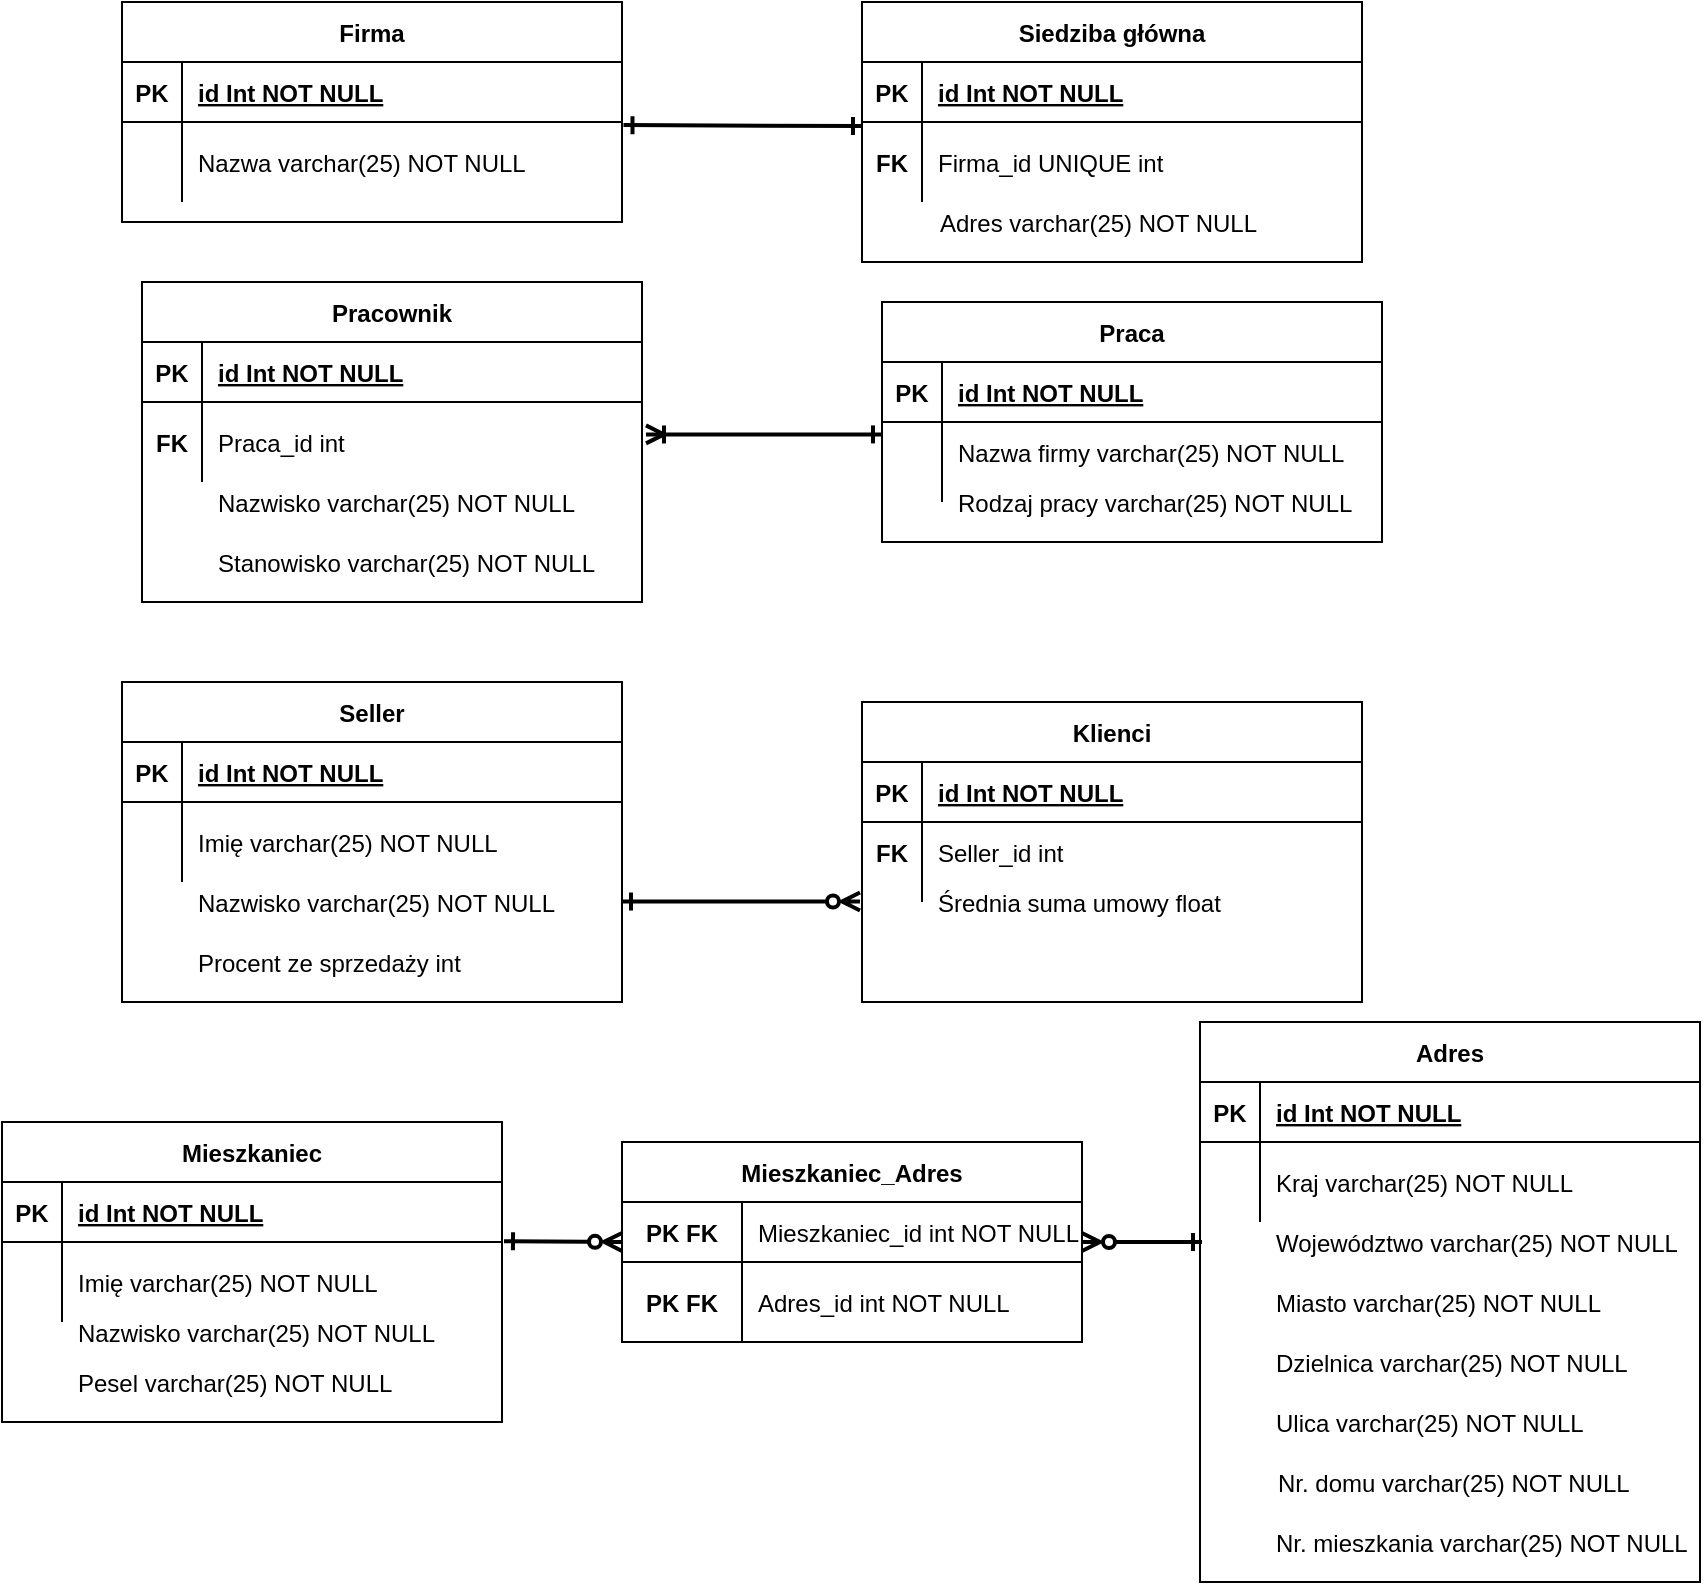 <mxfile version="21.0.6" type="device"><diagram id="R2lEEEUBdFMjLlhIrx00" name="Page-1"><mxGraphModel dx="868" dy="432" grid="1" gridSize="10" guides="1" tooltips="1" connect="1" arrows="1" fold="1" page="1" pageScale="1" pageWidth="850" pageHeight="1100" math="0" shadow="0" extFonts="Permanent Marker^https://fonts.googleapis.com/css?family=Permanent+Marker"><root><mxCell id="0"/><mxCell id="1" parent="0"/><mxCell id="C-vyLk0tnHw3VtMMgP7b-23" value="Seller" style="shape=table;startSize=30;container=1;collapsible=1;childLayout=tableLayout;fixedRows=1;rowLines=0;fontStyle=1;align=center;resizeLast=1;" parent="1" vertex="1"><mxGeometry x="60" y="380" width="250" height="160" as="geometry"/></mxCell><mxCell id="C-vyLk0tnHw3VtMMgP7b-24" value="" style="shape=partialRectangle;collapsible=0;dropTarget=0;pointerEvents=0;fillColor=none;points=[[0,0.5],[1,0.5]];portConstraint=eastwest;top=0;left=0;right=0;bottom=1;" parent="C-vyLk0tnHw3VtMMgP7b-23" vertex="1"><mxGeometry y="30" width="250" height="30" as="geometry"/></mxCell><mxCell id="C-vyLk0tnHw3VtMMgP7b-25" value="PK" style="shape=partialRectangle;overflow=hidden;connectable=0;fillColor=none;top=0;left=0;bottom=0;right=0;fontStyle=1;" parent="C-vyLk0tnHw3VtMMgP7b-24" vertex="1"><mxGeometry width="30" height="30" as="geometry"><mxRectangle width="30" height="30" as="alternateBounds"/></mxGeometry></mxCell><mxCell id="C-vyLk0tnHw3VtMMgP7b-26" value="id Int NOT NULL" style="shape=partialRectangle;overflow=hidden;connectable=0;fillColor=none;top=0;left=0;bottom=0;right=0;align=left;spacingLeft=6;fontStyle=5;" parent="C-vyLk0tnHw3VtMMgP7b-24" vertex="1"><mxGeometry x="30" width="220" height="30" as="geometry"><mxRectangle width="220" height="30" as="alternateBounds"/></mxGeometry></mxCell><mxCell id="C-vyLk0tnHw3VtMMgP7b-27" value="" style="shape=partialRectangle;collapsible=0;dropTarget=0;pointerEvents=0;fillColor=none;points=[[0,0.5],[1,0.5]];portConstraint=eastwest;top=0;left=0;right=0;bottom=0;" parent="C-vyLk0tnHw3VtMMgP7b-23" vertex="1"><mxGeometry y="60" width="250" height="40" as="geometry"/></mxCell><mxCell id="C-vyLk0tnHw3VtMMgP7b-28" value="" style="shape=partialRectangle;overflow=hidden;connectable=0;fillColor=none;top=0;left=0;bottom=0;right=0;fontStyle=1" parent="C-vyLk0tnHw3VtMMgP7b-27" vertex="1"><mxGeometry width="30" height="40" as="geometry"><mxRectangle width="30" height="40" as="alternateBounds"/></mxGeometry></mxCell><mxCell id="C-vyLk0tnHw3VtMMgP7b-29" value="Imię varchar(25) NOT NULL" style="shape=partialRectangle;overflow=hidden;connectable=0;fillColor=none;top=0;left=0;bottom=0;right=0;align=left;spacingLeft=6;" parent="C-vyLk0tnHw3VtMMgP7b-27" vertex="1"><mxGeometry x="30" width="220" height="40" as="geometry"><mxRectangle width="220" height="40" as="alternateBounds"/></mxGeometry></mxCell><mxCell id="yqNCFHqfcvpLIGQcYt7l-3" value="Klienci" style="shape=table;startSize=30;container=1;collapsible=1;childLayout=tableLayout;fixedRows=1;rowLines=0;fontStyle=1;align=center;resizeLast=1;" vertex="1" parent="1"><mxGeometry x="430" y="390" width="250" height="150" as="geometry"/></mxCell><mxCell id="yqNCFHqfcvpLIGQcYt7l-4" value="" style="shape=partialRectangle;collapsible=0;dropTarget=0;pointerEvents=0;fillColor=none;points=[[0,0.5],[1,0.5]];portConstraint=eastwest;top=0;left=0;right=0;bottom=1;" vertex="1" parent="yqNCFHqfcvpLIGQcYt7l-3"><mxGeometry y="30" width="250" height="30" as="geometry"/></mxCell><mxCell id="yqNCFHqfcvpLIGQcYt7l-5" value="PK" style="shape=partialRectangle;overflow=hidden;connectable=0;fillColor=none;top=0;left=0;bottom=0;right=0;fontStyle=1;" vertex="1" parent="yqNCFHqfcvpLIGQcYt7l-4"><mxGeometry width="30" height="30" as="geometry"><mxRectangle width="30" height="30" as="alternateBounds"/></mxGeometry></mxCell><mxCell id="yqNCFHqfcvpLIGQcYt7l-6" value="id Int NOT NULL" style="shape=partialRectangle;overflow=hidden;connectable=0;fillColor=none;top=0;left=0;bottom=0;right=0;align=left;spacingLeft=6;fontStyle=5;" vertex="1" parent="yqNCFHqfcvpLIGQcYt7l-4"><mxGeometry x="30" width="220" height="30" as="geometry"><mxRectangle width="220" height="30" as="alternateBounds"/></mxGeometry></mxCell><mxCell id="yqNCFHqfcvpLIGQcYt7l-7" value="" style="shape=partialRectangle;collapsible=0;dropTarget=0;pointerEvents=0;fillColor=none;points=[[0,0.5],[1,0.5]];portConstraint=eastwest;top=0;left=0;right=0;bottom=0;" vertex="1" parent="yqNCFHqfcvpLIGQcYt7l-3"><mxGeometry y="60" width="250" height="40" as="geometry"/></mxCell><mxCell id="yqNCFHqfcvpLIGQcYt7l-8" value="" style="shape=partialRectangle;overflow=hidden;connectable=0;fillColor=none;top=0;left=0;bottom=0;right=0;fontStyle=1" vertex="1" parent="yqNCFHqfcvpLIGQcYt7l-7"><mxGeometry width="30" height="40" as="geometry"><mxRectangle width="30" height="40" as="alternateBounds"/></mxGeometry></mxCell><mxCell id="yqNCFHqfcvpLIGQcYt7l-9" value="" style="shape=partialRectangle;overflow=hidden;connectable=0;fillColor=none;top=0;left=0;bottom=0;right=0;align=left;spacingLeft=6;" vertex="1" parent="yqNCFHqfcvpLIGQcYt7l-7"><mxGeometry x="30" width="220" height="40" as="geometry"><mxRectangle width="220" height="40" as="alternateBounds"/></mxGeometry></mxCell><mxCell id="yqNCFHqfcvpLIGQcYt7l-10" value="Nazwisko varchar(25) NOT NULL" style="shape=partialRectangle;overflow=hidden;connectable=0;fillColor=none;top=0;left=0;bottom=0;right=0;align=left;spacingLeft=6;" vertex="1" parent="1"><mxGeometry x="90" y="470" width="220" height="40" as="geometry"><mxRectangle width="220" height="40" as="alternateBounds"/></mxGeometry></mxCell><mxCell id="yqNCFHqfcvpLIGQcYt7l-11" value="Procent ze sprzedaży int" style="shape=partialRectangle;overflow=hidden;connectable=0;fillColor=none;top=0;left=0;bottom=0;right=0;align=left;spacingLeft=6;" vertex="1" parent="1"><mxGeometry x="90" y="500" width="220" height="40" as="geometry"><mxRectangle width="220" height="40" as="alternateBounds"/></mxGeometry></mxCell><mxCell id="yqNCFHqfcvpLIGQcYt7l-12" value="Seller_id int" style="shape=partialRectangle;overflow=hidden;connectable=0;fillColor=none;top=0;left=0;bottom=0;right=0;align=left;spacingLeft=6;" vertex="1" parent="1"><mxGeometry x="460" y="445" width="220" height="40" as="geometry"><mxRectangle width="220" height="40" as="alternateBounds"/></mxGeometry></mxCell><mxCell id="yqNCFHqfcvpLIGQcYt7l-13" value="Średnia suma umowy float" style="shape=partialRectangle;overflow=hidden;connectable=0;fillColor=none;top=0;left=0;bottom=0;right=0;align=left;spacingLeft=6;" vertex="1" parent="1"><mxGeometry x="460" y="470" width="220" height="40" as="geometry"><mxRectangle width="220" height="40" as="alternateBounds"/></mxGeometry></mxCell><mxCell id="yqNCFHqfcvpLIGQcYt7l-15" value="FK" style="shape=partialRectangle;overflow=hidden;connectable=0;fillColor=none;top=0;left=0;bottom=0;right=0;fontStyle=1;" vertex="1" parent="1"><mxGeometry x="430" y="450" width="30" height="30" as="geometry"><mxRectangle width="30" height="30" as="alternateBounds"/></mxGeometry></mxCell><mxCell id="yqNCFHqfcvpLIGQcYt7l-16" value="Firma" style="shape=table;startSize=30;container=1;collapsible=1;childLayout=tableLayout;fixedRows=1;rowLines=0;fontStyle=1;align=center;resizeLast=1;" vertex="1" parent="1"><mxGeometry x="60" y="40" width="250" height="110" as="geometry"/></mxCell><mxCell id="yqNCFHqfcvpLIGQcYt7l-17" value="" style="shape=partialRectangle;collapsible=0;dropTarget=0;pointerEvents=0;fillColor=none;points=[[0,0.5],[1,0.5]];portConstraint=eastwest;top=0;left=0;right=0;bottom=1;" vertex="1" parent="yqNCFHqfcvpLIGQcYt7l-16"><mxGeometry y="30" width="250" height="30" as="geometry"/></mxCell><mxCell id="yqNCFHqfcvpLIGQcYt7l-18" value="PK" style="shape=partialRectangle;overflow=hidden;connectable=0;fillColor=none;top=0;left=0;bottom=0;right=0;fontStyle=1;" vertex="1" parent="yqNCFHqfcvpLIGQcYt7l-17"><mxGeometry width="30" height="30" as="geometry"><mxRectangle width="30" height="30" as="alternateBounds"/></mxGeometry></mxCell><mxCell id="yqNCFHqfcvpLIGQcYt7l-19" value="id Int NOT NULL" style="shape=partialRectangle;overflow=hidden;connectable=0;fillColor=none;top=0;left=0;bottom=0;right=0;align=left;spacingLeft=6;fontStyle=5;" vertex="1" parent="yqNCFHqfcvpLIGQcYt7l-17"><mxGeometry x="30" width="220" height="30" as="geometry"><mxRectangle width="220" height="30" as="alternateBounds"/></mxGeometry></mxCell><mxCell id="yqNCFHqfcvpLIGQcYt7l-20" value="" style="shape=partialRectangle;collapsible=0;dropTarget=0;pointerEvents=0;fillColor=none;points=[[0,0.5],[1,0.5]];portConstraint=eastwest;top=0;left=0;right=0;bottom=0;" vertex="1" parent="yqNCFHqfcvpLIGQcYt7l-16"><mxGeometry y="60" width="250" height="40" as="geometry"/></mxCell><mxCell id="yqNCFHqfcvpLIGQcYt7l-21" value="" style="shape=partialRectangle;overflow=hidden;connectable=0;fillColor=none;top=0;left=0;bottom=0;right=0;fontStyle=1" vertex="1" parent="yqNCFHqfcvpLIGQcYt7l-20"><mxGeometry width="30" height="40" as="geometry"><mxRectangle width="30" height="40" as="alternateBounds"/></mxGeometry></mxCell><mxCell id="yqNCFHqfcvpLIGQcYt7l-22" value="" style="shape=partialRectangle;overflow=hidden;connectable=0;fillColor=none;top=0;left=0;bottom=0;right=0;align=left;spacingLeft=6;" vertex="1" parent="yqNCFHqfcvpLIGQcYt7l-20"><mxGeometry x="30" width="220" height="40" as="geometry"><mxRectangle width="220" height="40" as="alternateBounds"/></mxGeometry></mxCell><mxCell id="yqNCFHqfcvpLIGQcYt7l-25" value="Siedziba główna" style="shape=table;startSize=30;container=1;collapsible=1;childLayout=tableLayout;fixedRows=1;rowLines=0;fontStyle=1;align=center;resizeLast=1;" vertex="1" parent="1"><mxGeometry x="430" y="40" width="250" height="130" as="geometry"/></mxCell><mxCell id="yqNCFHqfcvpLIGQcYt7l-26" value="" style="shape=partialRectangle;collapsible=0;dropTarget=0;pointerEvents=0;fillColor=none;points=[[0,0.5],[1,0.5]];portConstraint=eastwest;top=0;left=0;right=0;bottom=1;" vertex="1" parent="yqNCFHqfcvpLIGQcYt7l-25"><mxGeometry y="30" width="250" height="30" as="geometry"/></mxCell><mxCell id="yqNCFHqfcvpLIGQcYt7l-27" value="PK" style="shape=partialRectangle;overflow=hidden;connectable=0;fillColor=none;top=0;left=0;bottom=0;right=0;fontStyle=1;" vertex="1" parent="yqNCFHqfcvpLIGQcYt7l-26"><mxGeometry width="30" height="30" as="geometry"><mxRectangle width="30" height="30" as="alternateBounds"/></mxGeometry></mxCell><mxCell id="yqNCFHqfcvpLIGQcYt7l-28" value="id Int NOT NULL" style="shape=partialRectangle;overflow=hidden;connectable=0;fillColor=none;top=0;left=0;bottom=0;right=0;align=left;spacingLeft=6;fontStyle=5;" vertex="1" parent="yqNCFHqfcvpLIGQcYt7l-26"><mxGeometry x="30" width="220" height="30" as="geometry"><mxRectangle width="220" height="30" as="alternateBounds"/></mxGeometry></mxCell><mxCell id="yqNCFHqfcvpLIGQcYt7l-29" value="" style="shape=partialRectangle;collapsible=0;dropTarget=0;pointerEvents=0;fillColor=none;points=[[0,0.5],[1,0.5]];portConstraint=eastwest;top=0;left=0;right=0;bottom=0;" vertex="1" parent="yqNCFHqfcvpLIGQcYt7l-25"><mxGeometry y="60" width="250" height="40" as="geometry"/></mxCell><mxCell id="yqNCFHqfcvpLIGQcYt7l-30" value="" style="shape=partialRectangle;overflow=hidden;connectable=0;fillColor=none;top=0;left=0;bottom=0;right=0;fontStyle=1" vertex="1" parent="yqNCFHqfcvpLIGQcYt7l-29"><mxGeometry width="30" height="40" as="geometry"><mxRectangle width="30" height="40" as="alternateBounds"/></mxGeometry></mxCell><mxCell id="yqNCFHqfcvpLIGQcYt7l-31" value="Firma_id UNIQUE int" style="shape=partialRectangle;overflow=hidden;connectable=0;fillColor=none;top=0;left=0;bottom=0;right=0;align=left;spacingLeft=6;" vertex="1" parent="yqNCFHqfcvpLIGQcYt7l-29"><mxGeometry x="30" width="220" height="40" as="geometry"><mxRectangle width="220" height="40" as="alternateBounds"/></mxGeometry></mxCell><mxCell id="yqNCFHqfcvpLIGQcYt7l-32" value="Nazwa varchar(25) NOT NULL" style="shape=partialRectangle;overflow=hidden;connectable=0;fillColor=none;top=0;left=0;bottom=0;right=0;align=left;spacingLeft=6;" vertex="1" parent="1"><mxGeometry x="90" y="100" width="220" height="40" as="geometry"><mxRectangle width="220" height="40" as="alternateBounds"/></mxGeometry></mxCell><mxCell id="yqNCFHqfcvpLIGQcYt7l-33" value="Adres varchar(25) NOT NULL" style="shape=partialRectangle;overflow=hidden;connectable=0;fillColor=none;top=0;left=0;bottom=0;right=0;align=left;spacingLeft=6;" vertex="1" parent="1"><mxGeometry x="461" y="130" width="220" height="40" as="geometry"><mxRectangle width="220" height="40" as="alternateBounds"/></mxGeometry></mxCell><mxCell id="yqNCFHqfcvpLIGQcYt7l-71" value="FK" style="shape=partialRectangle;overflow=hidden;connectable=0;fillColor=none;top=0;left=0;bottom=0;right=0;fontStyle=1;" vertex="1" parent="1"><mxGeometry x="430" y="105" width="30" height="30" as="geometry"><mxRectangle width="30" height="30" as="alternateBounds"/></mxGeometry></mxCell><mxCell id="yqNCFHqfcvpLIGQcYt7l-92" value="Pracownik" style="shape=table;startSize=30;container=1;collapsible=1;childLayout=tableLayout;fixedRows=1;rowLines=0;fontStyle=1;align=center;resizeLast=1;" vertex="1" parent="1"><mxGeometry x="70" y="180" width="250" height="160" as="geometry"/></mxCell><mxCell id="yqNCFHqfcvpLIGQcYt7l-93" value="" style="shape=partialRectangle;collapsible=0;dropTarget=0;pointerEvents=0;fillColor=none;points=[[0,0.5],[1,0.5]];portConstraint=eastwest;top=0;left=0;right=0;bottom=1;" vertex="1" parent="yqNCFHqfcvpLIGQcYt7l-92"><mxGeometry y="30" width="250" height="30" as="geometry"/></mxCell><mxCell id="yqNCFHqfcvpLIGQcYt7l-94" value="PK" style="shape=partialRectangle;overflow=hidden;connectable=0;fillColor=none;top=0;left=0;bottom=0;right=0;fontStyle=1;" vertex="1" parent="yqNCFHqfcvpLIGQcYt7l-93"><mxGeometry width="30" height="30" as="geometry"><mxRectangle width="30" height="30" as="alternateBounds"/></mxGeometry></mxCell><mxCell id="yqNCFHqfcvpLIGQcYt7l-95" value="id Int NOT NULL" style="shape=partialRectangle;overflow=hidden;connectable=0;fillColor=none;top=0;left=0;bottom=0;right=0;align=left;spacingLeft=6;fontStyle=5;" vertex="1" parent="yqNCFHqfcvpLIGQcYt7l-93"><mxGeometry x="30" width="220" height="30" as="geometry"><mxRectangle width="220" height="30" as="alternateBounds"/></mxGeometry></mxCell><mxCell id="yqNCFHqfcvpLIGQcYt7l-96" value="" style="shape=partialRectangle;collapsible=0;dropTarget=0;pointerEvents=0;fillColor=none;points=[[0,0.5],[1,0.5]];portConstraint=eastwest;top=0;left=0;right=0;bottom=0;" vertex="1" parent="yqNCFHqfcvpLIGQcYt7l-92"><mxGeometry y="60" width="250" height="40" as="geometry"/></mxCell><mxCell id="yqNCFHqfcvpLIGQcYt7l-97" value="" style="shape=partialRectangle;overflow=hidden;connectable=0;fillColor=none;top=0;left=0;bottom=0;right=0;fontStyle=1" vertex="1" parent="yqNCFHqfcvpLIGQcYt7l-96"><mxGeometry width="30" height="40" as="geometry"><mxRectangle width="30" height="40" as="alternateBounds"/></mxGeometry></mxCell><mxCell id="yqNCFHqfcvpLIGQcYt7l-98" value="Praca_id int" style="shape=partialRectangle;overflow=hidden;connectable=0;fillColor=none;top=0;left=0;bottom=0;right=0;align=left;spacingLeft=6;" vertex="1" parent="yqNCFHqfcvpLIGQcYt7l-96"><mxGeometry x="30" width="220" height="40" as="geometry"><mxRectangle width="220" height="40" as="alternateBounds"/></mxGeometry></mxCell><mxCell id="yqNCFHqfcvpLIGQcYt7l-99" value="Praca" style="shape=table;startSize=30;container=1;collapsible=1;childLayout=tableLayout;fixedRows=1;rowLines=0;fontStyle=1;align=center;resizeLast=1;" vertex="1" parent="1"><mxGeometry x="440" y="190" width="250" height="120" as="geometry"/></mxCell><mxCell id="yqNCFHqfcvpLIGQcYt7l-100" value="" style="shape=partialRectangle;collapsible=0;dropTarget=0;pointerEvents=0;fillColor=none;points=[[0,0.5],[1,0.5]];portConstraint=eastwest;top=0;left=0;right=0;bottom=1;" vertex="1" parent="yqNCFHqfcvpLIGQcYt7l-99"><mxGeometry y="30" width="250" height="30" as="geometry"/></mxCell><mxCell id="yqNCFHqfcvpLIGQcYt7l-101" value="PK" style="shape=partialRectangle;overflow=hidden;connectable=0;fillColor=none;top=0;left=0;bottom=0;right=0;fontStyle=1;" vertex="1" parent="yqNCFHqfcvpLIGQcYt7l-100"><mxGeometry width="30" height="30" as="geometry"><mxRectangle width="30" height="30" as="alternateBounds"/></mxGeometry></mxCell><mxCell id="yqNCFHqfcvpLIGQcYt7l-102" value="id Int NOT NULL" style="shape=partialRectangle;overflow=hidden;connectable=0;fillColor=none;top=0;left=0;bottom=0;right=0;align=left;spacingLeft=6;fontStyle=5;" vertex="1" parent="yqNCFHqfcvpLIGQcYt7l-100"><mxGeometry x="30" width="220" height="30" as="geometry"><mxRectangle width="220" height="30" as="alternateBounds"/></mxGeometry></mxCell><mxCell id="yqNCFHqfcvpLIGQcYt7l-103" value="" style="shape=partialRectangle;collapsible=0;dropTarget=0;pointerEvents=0;fillColor=none;points=[[0,0.5],[1,0.5]];portConstraint=eastwest;top=0;left=0;right=0;bottom=0;" vertex="1" parent="yqNCFHqfcvpLIGQcYt7l-99"><mxGeometry y="60" width="250" height="40" as="geometry"/></mxCell><mxCell id="yqNCFHqfcvpLIGQcYt7l-104" value="" style="shape=partialRectangle;overflow=hidden;connectable=0;fillColor=none;top=0;left=0;bottom=0;right=0;fontStyle=1" vertex="1" parent="yqNCFHqfcvpLIGQcYt7l-103"><mxGeometry width="30" height="40" as="geometry"><mxRectangle width="30" height="40" as="alternateBounds"/></mxGeometry></mxCell><mxCell id="yqNCFHqfcvpLIGQcYt7l-105" value="" style="shape=partialRectangle;overflow=hidden;connectable=0;fillColor=none;top=0;left=0;bottom=0;right=0;align=left;spacingLeft=6;" vertex="1" parent="yqNCFHqfcvpLIGQcYt7l-103"><mxGeometry x="30" width="220" height="40" as="geometry"><mxRectangle width="220" height="40" as="alternateBounds"/></mxGeometry></mxCell><mxCell id="yqNCFHqfcvpLIGQcYt7l-106" value="Nazwisko varchar(25) NOT NULL" style="shape=partialRectangle;overflow=hidden;connectable=0;fillColor=none;top=0;left=0;bottom=0;right=0;align=left;spacingLeft=6;" vertex="1" parent="1"><mxGeometry x="100" y="270" width="220" height="40" as="geometry"><mxRectangle width="220" height="40" as="alternateBounds"/></mxGeometry></mxCell><mxCell id="yqNCFHqfcvpLIGQcYt7l-107" value="Stanowisko varchar(25) NOT NULL" style="shape=partialRectangle;overflow=hidden;connectable=0;fillColor=none;top=0;left=0;bottom=0;right=0;align=left;spacingLeft=6;" vertex="1" parent="1"><mxGeometry x="100" y="300" width="220" height="40" as="geometry"><mxRectangle width="220" height="40" as="alternateBounds"/></mxGeometry></mxCell><mxCell id="yqNCFHqfcvpLIGQcYt7l-108" value="Nazwa firmy varchar(25) NOT NULL" style="shape=partialRectangle;overflow=hidden;connectable=0;fillColor=none;top=0;left=0;bottom=0;right=0;align=left;spacingLeft=6;" vertex="1" parent="1"><mxGeometry x="470" y="245" width="220" height="40" as="geometry"><mxRectangle width="220" height="40" as="alternateBounds"/></mxGeometry></mxCell><mxCell id="yqNCFHqfcvpLIGQcYt7l-110" value="Rodzaj pracy varchar(25) NOT NULL" style="shape=partialRectangle;overflow=hidden;connectable=0;fillColor=none;top=0;left=0;bottom=0;right=0;align=left;spacingLeft=6;" vertex="1" parent="1"><mxGeometry x="470" y="270" width="220" height="40" as="geometry"><mxRectangle width="220" height="40" as="alternateBounds"/></mxGeometry></mxCell><mxCell id="yqNCFHqfcvpLIGQcYt7l-111" value="FK" style="shape=partialRectangle;overflow=hidden;connectable=0;fillColor=none;top=0;left=0;bottom=0;right=0;fontStyle=1;" vertex="1" parent="1"><mxGeometry x="70" y="245" width="30" height="30" as="geometry"><mxRectangle width="30" height="30" as="alternateBounds"/></mxGeometry></mxCell><mxCell id="yqNCFHqfcvpLIGQcYt7l-112" value="Mieszkaniec" style="shape=table;startSize=30;container=1;collapsible=1;childLayout=tableLayout;fixedRows=1;rowLines=0;fontStyle=1;align=center;resizeLast=1;" vertex="1" parent="1"><mxGeometry y="600" width="250" height="150" as="geometry"/></mxCell><mxCell id="yqNCFHqfcvpLIGQcYt7l-113" value="" style="shape=partialRectangle;collapsible=0;dropTarget=0;pointerEvents=0;fillColor=none;points=[[0,0.5],[1,0.5]];portConstraint=eastwest;top=0;left=0;right=0;bottom=1;" vertex="1" parent="yqNCFHqfcvpLIGQcYt7l-112"><mxGeometry y="30" width="250" height="30" as="geometry"/></mxCell><mxCell id="yqNCFHqfcvpLIGQcYt7l-114" value="PK" style="shape=partialRectangle;overflow=hidden;connectable=0;fillColor=none;top=0;left=0;bottom=0;right=0;fontStyle=1;" vertex="1" parent="yqNCFHqfcvpLIGQcYt7l-113"><mxGeometry width="30" height="30" as="geometry"><mxRectangle width="30" height="30" as="alternateBounds"/></mxGeometry></mxCell><mxCell id="yqNCFHqfcvpLIGQcYt7l-115" value="id Int NOT NULL" style="shape=partialRectangle;overflow=hidden;connectable=0;fillColor=none;top=0;left=0;bottom=0;right=0;align=left;spacingLeft=6;fontStyle=5;" vertex="1" parent="yqNCFHqfcvpLIGQcYt7l-113"><mxGeometry x="30" width="220" height="30" as="geometry"><mxRectangle width="220" height="30" as="alternateBounds"/></mxGeometry></mxCell><mxCell id="yqNCFHqfcvpLIGQcYt7l-116" value="" style="shape=partialRectangle;collapsible=0;dropTarget=0;pointerEvents=0;fillColor=none;points=[[0,0.5],[1,0.5]];portConstraint=eastwest;top=0;left=0;right=0;bottom=0;" vertex="1" parent="yqNCFHqfcvpLIGQcYt7l-112"><mxGeometry y="60" width="250" height="40" as="geometry"/></mxCell><mxCell id="yqNCFHqfcvpLIGQcYt7l-117" value="" style="shape=partialRectangle;overflow=hidden;connectable=0;fillColor=none;top=0;left=0;bottom=0;right=0;fontStyle=1" vertex="1" parent="yqNCFHqfcvpLIGQcYt7l-116"><mxGeometry width="30" height="40" as="geometry"><mxRectangle width="30" height="40" as="alternateBounds"/></mxGeometry></mxCell><mxCell id="yqNCFHqfcvpLIGQcYt7l-118" value="Imię varchar(25) NOT NULL" style="shape=partialRectangle;overflow=hidden;connectable=0;fillColor=none;top=0;left=0;bottom=0;right=0;align=left;spacingLeft=6;" vertex="1" parent="yqNCFHqfcvpLIGQcYt7l-116"><mxGeometry x="30" width="220" height="40" as="geometry"><mxRectangle width="220" height="40" as="alternateBounds"/></mxGeometry></mxCell><mxCell id="yqNCFHqfcvpLIGQcYt7l-119" value="Nazwisko varchar(25) NOT NULL" style="shape=partialRectangle;overflow=hidden;connectable=0;fillColor=none;top=0;left=0;bottom=0;right=0;align=left;spacingLeft=6;" vertex="1" parent="1"><mxGeometry x="30" y="685" width="220" height="40" as="geometry"><mxRectangle width="220" height="40" as="alternateBounds"/></mxGeometry></mxCell><mxCell id="yqNCFHqfcvpLIGQcYt7l-120" value="Pesel varchar(25) NOT NULL" style="shape=partialRectangle;overflow=hidden;connectable=0;fillColor=none;top=0;left=0;bottom=0;right=0;align=left;spacingLeft=6;" vertex="1" parent="1"><mxGeometry x="30" y="710" width="220" height="40" as="geometry"><mxRectangle width="220" height="40" as="alternateBounds"/></mxGeometry></mxCell><mxCell id="yqNCFHqfcvpLIGQcYt7l-121" value="Adres" style="shape=table;startSize=30;container=1;collapsible=1;childLayout=tableLayout;fixedRows=1;rowLines=0;fontStyle=1;align=center;resizeLast=1;" vertex="1" parent="1"><mxGeometry x="599" y="550" width="250" height="280" as="geometry"/></mxCell><mxCell id="yqNCFHqfcvpLIGQcYt7l-122" value="" style="shape=partialRectangle;collapsible=0;dropTarget=0;pointerEvents=0;fillColor=none;points=[[0,0.5],[1,0.5]];portConstraint=eastwest;top=0;left=0;right=0;bottom=1;" vertex="1" parent="yqNCFHqfcvpLIGQcYt7l-121"><mxGeometry y="30" width="250" height="30" as="geometry"/></mxCell><mxCell id="yqNCFHqfcvpLIGQcYt7l-123" value="PK" style="shape=partialRectangle;overflow=hidden;connectable=0;fillColor=none;top=0;left=0;bottom=0;right=0;fontStyle=1;" vertex="1" parent="yqNCFHqfcvpLIGQcYt7l-122"><mxGeometry width="30" height="30" as="geometry"><mxRectangle width="30" height="30" as="alternateBounds"/></mxGeometry></mxCell><mxCell id="yqNCFHqfcvpLIGQcYt7l-124" value="id Int NOT NULL" style="shape=partialRectangle;overflow=hidden;connectable=0;fillColor=none;top=0;left=0;bottom=0;right=0;align=left;spacingLeft=6;fontStyle=5;" vertex="1" parent="yqNCFHqfcvpLIGQcYt7l-122"><mxGeometry x="30" width="220" height="30" as="geometry"><mxRectangle width="220" height="30" as="alternateBounds"/></mxGeometry></mxCell><mxCell id="yqNCFHqfcvpLIGQcYt7l-125" value="" style="shape=partialRectangle;collapsible=0;dropTarget=0;pointerEvents=0;fillColor=none;points=[[0,0.5],[1,0.5]];portConstraint=eastwest;top=0;left=0;right=0;bottom=0;" vertex="1" parent="yqNCFHqfcvpLIGQcYt7l-121"><mxGeometry y="60" width="250" height="40" as="geometry"/></mxCell><mxCell id="yqNCFHqfcvpLIGQcYt7l-126" value="" style="shape=partialRectangle;overflow=hidden;connectable=0;fillColor=none;top=0;left=0;bottom=0;right=0;fontStyle=1" vertex="1" parent="yqNCFHqfcvpLIGQcYt7l-125"><mxGeometry width="30" height="40" as="geometry"><mxRectangle width="30" height="40" as="alternateBounds"/></mxGeometry></mxCell><mxCell id="yqNCFHqfcvpLIGQcYt7l-127" value="Kraj varchar(25) NOT NULL" style="shape=partialRectangle;overflow=hidden;connectable=0;fillColor=none;top=0;left=0;bottom=0;right=0;align=left;spacingLeft=6;" vertex="1" parent="yqNCFHqfcvpLIGQcYt7l-125"><mxGeometry x="30" width="220" height="40" as="geometry"><mxRectangle width="220" height="40" as="alternateBounds"/></mxGeometry></mxCell><mxCell id="yqNCFHqfcvpLIGQcYt7l-128" value="Województwo varchar(25) NOT NULL" style="shape=partialRectangle;overflow=hidden;connectable=0;fillColor=none;top=0;left=0;bottom=0;right=0;align=left;spacingLeft=6;" vertex="1" parent="1"><mxGeometry x="629" y="640" width="220" height="40" as="geometry"><mxRectangle width="220" height="40" as="alternateBounds"/></mxGeometry></mxCell><mxCell id="yqNCFHqfcvpLIGQcYt7l-129" value="Miasto varchar(25) NOT NULL" style="shape=partialRectangle;overflow=hidden;connectable=0;fillColor=none;top=0;left=0;bottom=0;right=0;align=left;spacingLeft=6;" vertex="1" parent="1"><mxGeometry x="629" y="670" width="220" height="40" as="geometry"><mxRectangle width="220" height="40" as="alternateBounds"/></mxGeometry></mxCell><mxCell id="yqNCFHqfcvpLIGQcYt7l-130" value="Dzielnica varchar(25) NOT NULL" style="shape=partialRectangle;overflow=hidden;connectable=0;fillColor=none;top=0;left=0;bottom=0;right=0;align=left;spacingLeft=6;" vertex="1" parent="1"><mxGeometry x="629" y="700" width="220" height="40" as="geometry"><mxRectangle width="220" height="40" as="alternateBounds"/></mxGeometry></mxCell><mxCell id="yqNCFHqfcvpLIGQcYt7l-131" value="Ulica varchar(25) NOT NULL" style="shape=partialRectangle;overflow=hidden;connectable=0;fillColor=none;top=0;left=0;bottom=0;right=0;align=left;spacingLeft=6;" vertex="1" parent="1"><mxGeometry x="629" y="730" width="220" height="40" as="geometry"><mxRectangle width="220" height="40" as="alternateBounds"/></mxGeometry></mxCell><mxCell id="yqNCFHqfcvpLIGQcYt7l-132" value="Nr. domu varchar(25) NOT NULL" style="shape=partialRectangle;overflow=hidden;connectable=0;fillColor=none;top=0;left=0;bottom=0;right=0;align=left;spacingLeft=6;" vertex="1" parent="1"><mxGeometry x="630" y="760" width="220" height="40" as="geometry"><mxRectangle width="220" height="40" as="alternateBounds"/></mxGeometry></mxCell><mxCell id="yqNCFHqfcvpLIGQcYt7l-133" value="Nr. mieszkania varchar(25) NOT NULL" style="shape=partialRectangle;overflow=hidden;connectable=0;fillColor=none;top=0;left=0;bottom=0;right=0;align=left;spacingLeft=6;" vertex="1" parent="1"><mxGeometry x="629" y="790" width="220" height="40" as="geometry"><mxRectangle width="220" height="40" as="alternateBounds"/></mxGeometry></mxCell><mxCell id="yqNCFHqfcvpLIGQcYt7l-136" value="" style="endArrow=ERone;startArrow=ERone;html=1;rounded=0;exitX=1.003;exitY=1.052;exitDx=0;exitDy=0;exitPerimeter=0;startFill=0;endFill=0;strokeWidth=2;" edge="1" parent="1" source="yqNCFHqfcvpLIGQcYt7l-17"><mxGeometry width="50" height="50" relative="1" as="geometry"><mxPoint x="350" y="140" as="sourcePoint"/><mxPoint x="430" y="102" as="targetPoint"/></mxGeometry></mxCell><mxCell id="yqNCFHqfcvpLIGQcYt7l-137" value="" style="endArrow=ERoneToMany;startArrow=ERone;html=1;rounded=0;startFill=0;endFill=0;strokeWidth=2;entryX=1.008;entryY=0.405;entryDx=0;entryDy=0;entryPerimeter=0;exitX=0;exitY=0.155;exitDx=0;exitDy=0;exitPerimeter=0;" edge="1" parent="1" source="yqNCFHqfcvpLIGQcYt7l-103" target="yqNCFHqfcvpLIGQcYt7l-96"><mxGeometry width="50" height="50" relative="1" as="geometry"><mxPoint x="440" y="250" as="sourcePoint"/><mxPoint x="320" y="330" as="targetPoint"/></mxGeometry></mxCell><mxCell id="yqNCFHqfcvpLIGQcYt7l-138" value="" style="endArrow=ERzeroToMany;startArrow=ERone;html=1;rounded=0;exitX=1.003;exitY=1.052;exitDx=0;exitDy=0;exitPerimeter=0;startFill=0;endFill=0;strokeWidth=2;" edge="1" parent="1"><mxGeometry width="50" height="50" relative="1" as="geometry"><mxPoint x="310" y="489.76" as="sourcePoint"/><mxPoint x="429" y="489.76" as="targetPoint"/></mxGeometry></mxCell><mxCell id="yqNCFHqfcvpLIGQcYt7l-140" value="Mieszkaniec_Adres" style="shape=table;startSize=30;container=1;collapsible=1;childLayout=tableLayout;fixedRows=1;rowLines=0;fontStyle=1;align=center;resizeLast=1;" vertex="1" parent="1"><mxGeometry x="310" y="610" width="230" height="100" as="geometry"/></mxCell><mxCell id="yqNCFHqfcvpLIGQcYt7l-141" value="" style="shape=partialRectangle;collapsible=0;dropTarget=0;pointerEvents=0;fillColor=none;points=[[0,0.5],[1,0.5]];portConstraint=eastwest;top=0;left=0;right=0;bottom=1;" vertex="1" parent="yqNCFHqfcvpLIGQcYt7l-140"><mxGeometry y="30" width="230" height="30" as="geometry"/></mxCell><mxCell id="yqNCFHqfcvpLIGQcYt7l-142" value="PK FK" style="shape=partialRectangle;overflow=hidden;connectable=0;fillColor=none;top=0;left=0;bottom=0;right=0;fontStyle=1;" vertex="1" parent="yqNCFHqfcvpLIGQcYt7l-141"><mxGeometry width="60" height="30" as="geometry"><mxRectangle width="60" height="30" as="alternateBounds"/></mxGeometry></mxCell><mxCell id="yqNCFHqfcvpLIGQcYt7l-143" value="" style="shape=partialRectangle;overflow=hidden;connectable=0;fillColor=none;top=0;left=0;bottom=0;right=0;align=left;spacingLeft=6;fontStyle=5;" vertex="1" parent="yqNCFHqfcvpLIGQcYt7l-141"><mxGeometry x="60" width="170" height="30" as="geometry"><mxRectangle width="170" height="30" as="alternateBounds"/></mxGeometry></mxCell><mxCell id="yqNCFHqfcvpLIGQcYt7l-144" value="" style="shape=partialRectangle;collapsible=0;dropTarget=0;pointerEvents=0;fillColor=none;points=[[0,0.5],[1,0.5]];portConstraint=eastwest;top=0;left=0;right=0;bottom=0;" vertex="1" parent="yqNCFHqfcvpLIGQcYt7l-140"><mxGeometry y="60" width="230" height="40" as="geometry"/></mxCell><mxCell id="yqNCFHqfcvpLIGQcYt7l-145" value="" style="shape=partialRectangle;overflow=hidden;connectable=0;fillColor=none;top=0;left=0;bottom=0;right=0;fontStyle=1" vertex="1" parent="yqNCFHqfcvpLIGQcYt7l-144"><mxGeometry width="60" height="40" as="geometry"><mxRectangle width="60" height="40" as="alternateBounds"/></mxGeometry></mxCell><mxCell id="yqNCFHqfcvpLIGQcYt7l-146" value="Adres_id int NOT NULL" style="shape=partialRectangle;overflow=hidden;connectable=0;fillColor=none;top=0;left=0;bottom=0;right=0;align=left;spacingLeft=6;" vertex="1" parent="yqNCFHqfcvpLIGQcYt7l-144"><mxGeometry x="60" width="170" height="40" as="geometry"><mxRectangle width="170" height="40" as="alternateBounds"/></mxGeometry></mxCell><mxCell id="yqNCFHqfcvpLIGQcYt7l-147" value="PK FK" style="shape=partialRectangle;overflow=hidden;connectable=0;fillColor=none;top=0;left=0;bottom=0;right=0;fontStyle=1;" vertex="1" parent="1"><mxGeometry x="310" y="675" width="60" height="30" as="geometry"><mxRectangle width="60" height="30" as="alternateBounds"/></mxGeometry></mxCell><mxCell id="yqNCFHqfcvpLIGQcYt7l-148" value="Mieszkaniec_id int NOT NULL" style="shape=partialRectangle;overflow=hidden;connectable=0;fillColor=none;top=0;left=0;bottom=0;right=0;align=left;spacingLeft=6;" vertex="1" parent="1"><mxGeometry x="370" y="635" width="190" height="40" as="geometry"><mxRectangle width="190" height="40" as="alternateBounds"/></mxGeometry></mxCell><mxCell id="yqNCFHqfcvpLIGQcYt7l-149" value="" style="endArrow=ERzeroToMany;startArrow=ERone;html=1;rounded=0;exitX=1.003;exitY=1.052;exitDx=0;exitDy=0;exitPerimeter=0;startFill=0;endFill=0;strokeWidth=2;" edge="1" parent="1"><mxGeometry width="50" height="50" relative="1" as="geometry"><mxPoint x="251" y="659.58" as="sourcePoint"/><mxPoint x="310" y="660" as="targetPoint"/></mxGeometry></mxCell><mxCell id="yqNCFHqfcvpLIGQcYt7l-150" value="" style="endArrow=ERzeroToMany;startArrow=ERone;html=1;rounded=0;startFill=0;endFill=0;strokeWidth=2;" edge="1" parent="1"><mxGeometry width="50" height="50" relative="1" as="geometry"><mxPoint x="600" y="660" as="sourcePoint"/><mxPoint x="540" y="660" as="targetPoint"/><Array as="points"/></mxGeometry></mxCell></root></mxGraphModel></diagram></mxfile>